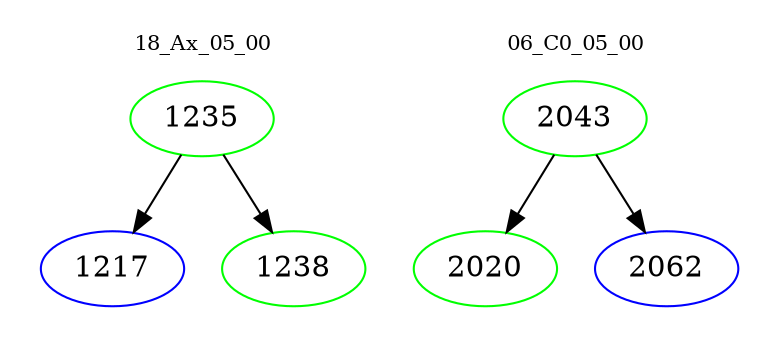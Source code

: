 digraph{
subgraph cluster_0 {
color = white
label = "18_Ax_05_00";
fontsize=10;
T0_1235 [label="1235", color="green"]
T0_1235 -> T0_1217 [color="black"]
T0_1217 [label="1217", color="blue"]
T0_1235 -> T0_1238 [color="black"]
T0_1238 [label="1238", color="green"]
}
subgraph cluster_1 {
color = white
label = "06_C0_05_00";
fontsize=10;
T1_2043 [label="2043", color="green"]
T1_2043 -> T1_2020 [color="black"]
T1_2020 [label="2020", color="green"]
T1_2043 -> T1_2062 [color="black"]
T1_2062 [label="2062", color="blue"]
}
}

